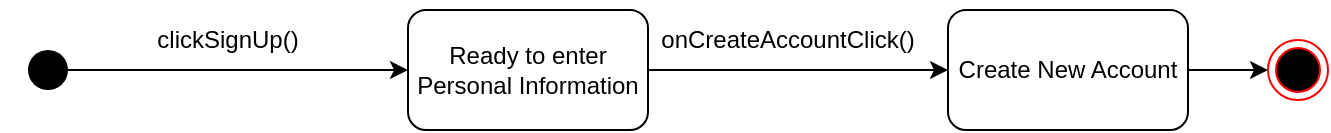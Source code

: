 <mxfile version="15.9.6" type="github">
  <diagram id="xiFE5NegVB7DU-z1QMmQ" name="Page-1">
    <mxGraphModel dx="1038" dy="536" grid="1" gridSize="10" guides="1" tooltips="1" connect="1" arrows="1" fold="1" page="1" pageScale="1" pageWidth="850" pageHeight="1100" math="0" shadow="0">
      <root>
        <mxCell id="0" />
        <mxCell id="1" parent="0" />
        <mxCell id="9SSuk8lpaZ3rHtq111QB-6" style="edgeStyle=orthogonalEdgeStyle;rounded=0;orthogonalLoop=1;jettySize=auto;html=1;" parent="1" source="9SSuk8lpaZ3rHtq111QB-4" edge="1">
          <mxGeometry relative="1" as="geometry">
            <mxPoint x="450" y="275" as="targetPoint" />
            <mxPoint x="320" y="275" as="sourcePoint" />
          </mxGeometry>
        </mxCell>
        <mxCell id="9SSuk8lpaZ3rHtq111QB-4" value="" style="shape=waypoint;sketch=0;fillStyle=solid;size=6;pointerEvents=1;points=[];fillColor=none;resizable=0;rotatable=0;perimeter=centerPerimeter;snapToPoint=1;strokeWidth=8;" parent="1" vertex="1">
          <mxGeometry x="250" y="255" width="40" height="40" as="geometry" />
        </mxCell>
        <mxCell id="9SSuk8lpaZ3rHtq111QB-9" style="edgeStyle=orthogonalEdgeStyle;rounded=0;orthogonalLoop=1;jettySize=auto;html=1;" parent="1" source="9SSuk8lpaZ3rHtq111QB-7" edge="1">
          <mxGeometry relative="1" as="geometry">
            <mxPoint x="720" y="275" as="targetPoint" />
          </mxGeometry>
        </mxCell>
        <mxCell id="9SSuk8lpaZ3rHtq111QB-7" value="Ready to enter Personal Information" style="rounded=1;whiteSpace=wrap;html=1;" parent="1" vertex="1">
          <mxGeometry x="450" y="245" width="120" height="60" as="geometry" />
        </mxCell>
        <mxCell id="9SSuk8lpaZ3rHtq111QB-8" value="clickSignUp()" style="text;html=1;strokeColor=none;fillColor=none;align=center;verticalAlign=middle;whiteSpace=wrap;rounded=0;" parent="1" vertex="1">
          <mxGeometry x="290" y="245" width="140" height="30" as="geometry" />
        </mxCell>
        <mxCell id="9SSuk8lpaZ3rHtq111QB-10" value="onCreateAccountClick()" style="text;html=1;strokeColor=none;fillColor=none;align=center;verticalAlign=middle;whiteSpace=wrap;rounded=0;" parent="1" vertex="1">
          <mxGeometry x="560" y="240" width="160" height="40" as="geometry" />
        </mxCell>
        <mxCell id="8DpSw2vg_aMXSfLuJfFo-2" style="edgeStyle=orthogonalEdgeStyle;rounded=0;orthogonalLoop=1;jettySize=auto;html=1;exitX=1;exitY=0.5;exitDx=0;exitDy=0;entryX=0;entryY=0.5;entryDx=0;entryDy=0;" edge="1" parent="1" source="9SSuk8lpaZ3rHtq111QB-13" target="8DpSw2vg_aMXSfLuJfFo-1">
          <mxGeometry relative="1" as="geometry" />
        </mxCell>
        <mxCell id="9SSuk8lpaZ3rHtq111QB-13" value="Create New Account" style="rounded=1;whiteSpace=wrap;html=1;" parent="1" vertex="1">
          <mxGeometry x="720" y="245" width="120" height="60" as="geometry" />
        </mxCell>
        <mxCell id="8DpSw2vg_aMXSfLuJfFo-1" value="" style="ellipse;html=1;shape=endState;fillColor=#000000;strokeColor=#ff0000;" vertex="1" parent="1">
          <mxGeometry x="880" y="260" width="30" height="30" as="geometry" />
        </mxCell>
      </root>
    </mxGraphModel>
  </diagram>
</mxfile>

